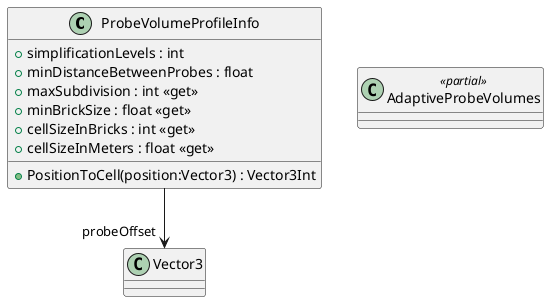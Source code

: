 @startuml
class ProbeVolumeProfileInfo {
    + simplificationLevels : int
    + minDistanceBetweenProbes : float
    + maxSubdivision : int <<get>>
    + minBrickSize : float <<get>>
    + cellSizeInBricks : int <<get>>
    + cellSizeInMeters : float <<get>>
    + PositionToCell(position:Vector3) : Vector3Int
}
class AdaptiveProbeVolumes <<partial>> {
}
ProbeVolumeProfileInfo --> "probeOffset" Vector3
@enduml
